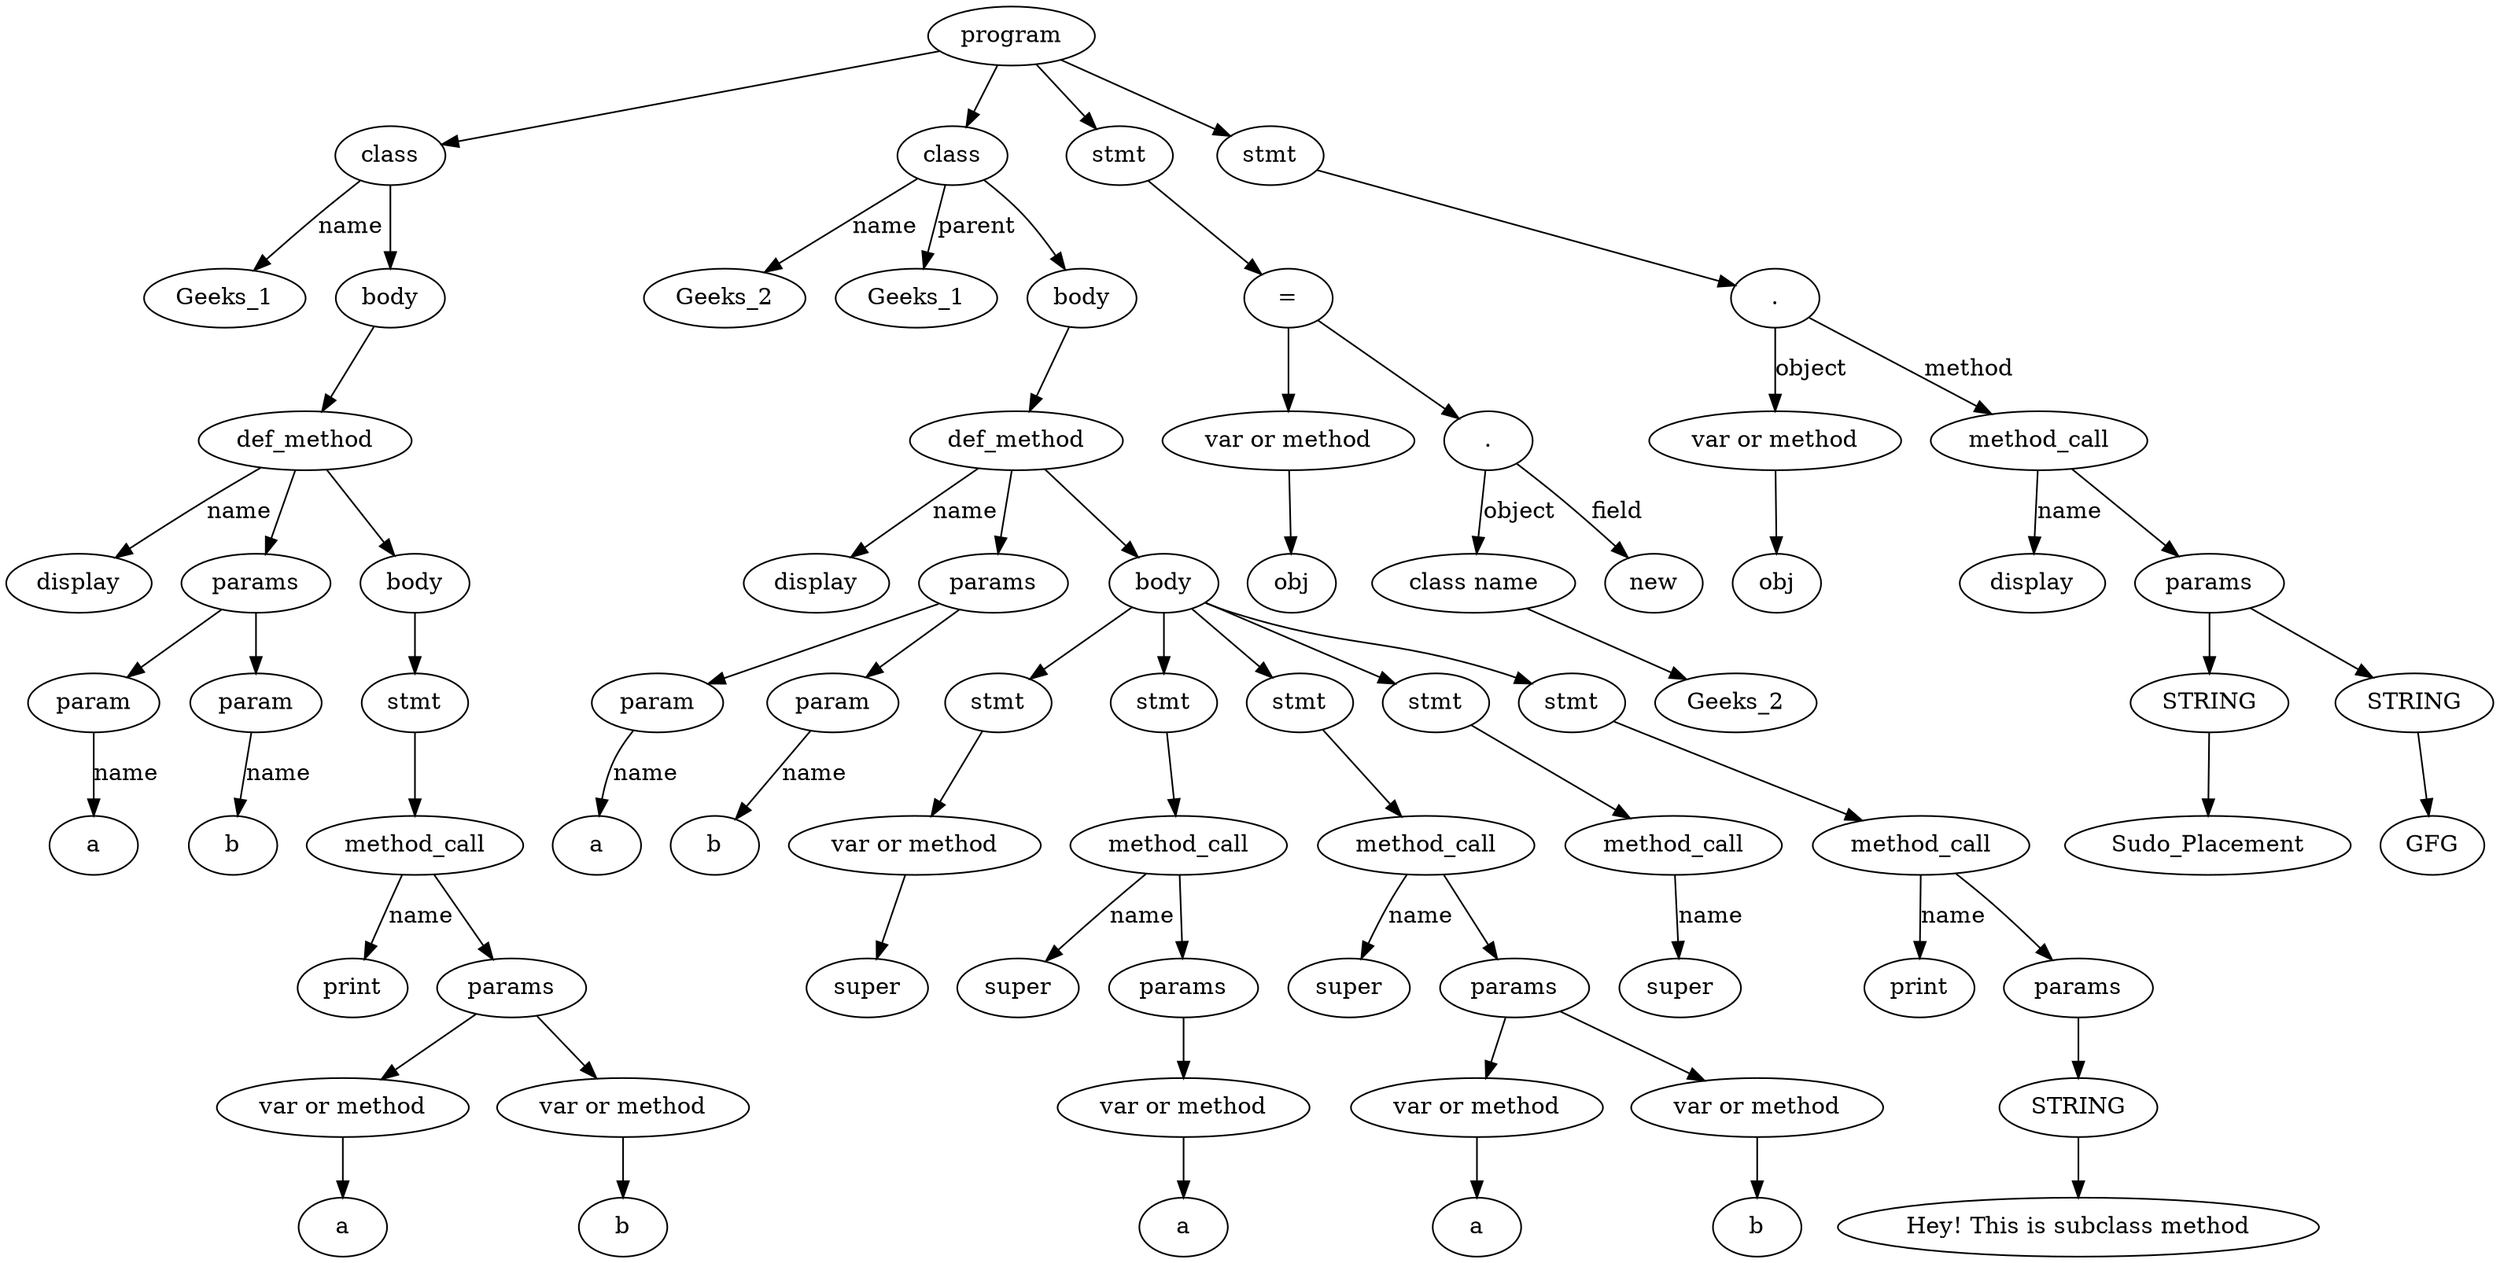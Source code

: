 digraph G {
Id0000000000bb9fb0 [label="program"]
Id0000000000bb1880 [label="class"]
IdName0000000000bb1880 [label="Geeks_1"]
Id0000000000bb1880->IdName0000000000bb1880 [label="name"]
Id0000000000bb1830 [label="body"]
Id0000000000bb1880->Id0000000000bb1830
Id0000000000bb1800 [label="def_method"]
IdName0000000000bb1800 [label="display"]
Id0000000000bb1800->IdName0000000000bb1800 [label = "name"]
Id0000000000bb15f0 [label="params"]
Id0000000000bb15d0 [label="param"]
Id0000000000bb15f0->Id0000000000bb15d0
IdNameVal0000000000bb15d0 [label="a"]
Id0000000000bb15d0->IdNameVal0000000000bb15d0 [label="name"]
Id0000000000bb1630 [label="param"]
Id0000000000bb15f0->Id0000000000bb1630
IdNameVal0000000000bb1630 [label="b"]
Id0000000000bb1630->IdNameVal0000000000bb1630 [label="name"]
Id0000000000bb1800->Id0000000000bb15f0
Id0000000000bb17e0 [label="body"]
Id0000000000bb1790 [label="stmt"]
Id0000000000bb1750 [label="method_call"]
IdMethodNameVal0000000000bb1750 [label="print"]
Id0000000000bb1750->IdMethodNameVal0000000000bb1750 [label="name"]
Id0000000000bb16d0 [label="params"]
Id0000000000bb1750->Id0000000000bb16d0
Id0000000000bb1690 [label="var or method"]
IdVal0000000000bb1690 [label="a"]
Id0000000000bb1690->IdVal0000000000bb1690
Id0000000000bb16d0->Id0000000000bb1690
Id0000000000bb1710 [label="var or method"]
IdVal0000000000bb1710 [label="b"]
Id0000000000bb1710->IdVal0000000000bb1710
Id0000000000bb16d0->Id0000000000bb1710
Id0000000000bb1790->Id0000000000bb1750
Id0000000000bb17e0->Id0000000000bb1790
Id0000000000bb1800->Id0000000000bb17e0
Id0000000000bb1830->Id0000000000bb1800
Id0000000000bb9fb0->Id0000000000bb1880
Id0000000000bbaa30 [label="class"]
IdName0000000000bbaa30 [label="Geeks_2"]
Id0000000000bbaa30->IdName0000000000bbaa30 [label="name"]
IdParent0000000000bbaa30 [label="Geeks_1"]
Id0000000000bbaa30->IdParent0000000000bbaa30 [label="parent"]
Id0000000000bbaa50 [label="body"]
Id0000000000bbaa30->Id0000000000bbaa50
Id0000000000bba690 [label="def_method"]
IdName0000000000bba690 [label="display"]
Id0000000000bba690->IdName0000000000bba690 [label = "name"]
Id0000000000bb1960 [label="params"]
Id0000000000bb1940 [label="param"]
Id0000000000bb1960->Id0000000000bb1940
IdNameVal0000000000bb1940 [label="a"]
Id0000000000bb1940->IdNameVal0000000000bb1940 [label="name"]
Id0000000000bb19a0 [label="param"]
Id0000000000bb1960->Id0000000000bb19a0
IdNameVal0000000000bb19a0 [label="b"]
Id0000000000bb19a0->IdNameVal0000000000bb19a0 [label="name"]
Id0000000000bba690->Id0000000000bb1960
Id0000000000bb1a90 [label="body"]
Id0000000000bb1a40 [label="stmt"]
Id0000000000bb19e0 [label="var or method"]
IdVal0000000000bb19e0 [label="super"]
Id0000000000bb19e0->IdVal0000000000bb19e0
Id0000000000bb1a40->Id0000000000bb19e0
Id0000000000bb1a90->Id0000000000bb1a40
Id0000000000bb1b70 [label="stmt"]
Id0000000000bb1b30 [label="method_call"]
IdMethodNameVal0000000000bb1b30 [label="super"]
Id0000000000bb1b30->IdMethodNameVal0000000000bb1b30 [label="name"]
Id0000000000bb1b10 [label="params"]
Id0000000000bb1b30->Id0000000000bb1b10
Id0000000000bb1ad0 [label="var or method"]
IdVal0000000000bb1ad0 [label="a"]
Id0000000000bb1ad0->IdVal0000000000bb1ad0
Id0000000000bb1b10->Id0000000000bb1ad0
Id0000000000bb1b70->Id0000000000bb1b30
Id0000000000bb1a90->Id0000000000bb1b70
Id0000000000bba490 [label="stmt"]
Id0000000000bba450 [label="method_call"]
IdMethodNameVal0000000000bba450 [label="super"]
Id0000000000bba450->IdMethodNameVal0000000000bba450 [label="name"]
Id0000000000bb1bc0 [label="params"]
Id0000000000bba450->Id0000000000bb1bc0
Id0000000000bba3d0 [label="var or method"]
IdVal0000000000bba3d0 [label="a"]
Id0000000000bba3d0->IdVal0000000000bba3d0
Id0000000000bb1bc0->Id0000000000bba3d0
Id0000000000bba410 [label="var or method"]
IdVal0000000000bba410 [label="b"]
Id0000000000bba410->IdVal0000000000bba410
Id0000000000bb1bc0->Id0000000000bba410
Id0000000000bba490->Id0000000000bba450
Id0000000000bb1a90->Id0000000000bba490
Id0000000000bba520 [label="stmt"]
Id0000000000bba4e0 [label="method_call"]
IdMethodNameVal0000000000bba4e0 [label="super"]
Id0000000000bba4e0->IdMethodNameVal0000000000bba4e0 [label="name"]
Id0000000000bba520->Id0000000000bba4e0
Id0000000000bb1a90->Id0000000000bba520
Id0000000000bba640 [label="stmt"]
Id0000000000bba600 [label="method_call"]
IdMethodNameVal0000000000bba600 [label="print"]
Id0000000000bba600->IdMethodNameVal0000000000bba600 [label="name"]
Id0000000000bba5e0 [label="params"]
Id0000000000bba600->Id0000000000bba5e0
Id0000000000bba5a0 [label="STRING"]
IdVal0000000000bba5a0 [label="Hey! This is subclass method"]
Id0000000000bba5a0->IdVal0000000000bba5a0
Id0000000000bba5e0->Id0000000000bba5a0
Id0000000000bba640->Id0000000000bba600
Id0000000000bb1a90->Id0000000000bba640
Id0000000000bba690->Id0000000000bb1a90
Id0000000000bbaa50->Id0000000000bba690
Id0000000000bb9fb0->Id0000000000bbaa30
Id0000000000bbac00 [label="stmt"]
Id0000000000bbabc0 [label="="]
Id0000000000bbab00 [label="var or method"]
IdVal0000000000bbab00 [label="obj"]
Id0000000000bbab00->IdVal0000000000bbab00
Id0000000000bbab80 [label="."]Id0000000000bbab40 [label="class name"]
IdVal0000000000bbab40 [label="Geeks_2"]
Id0000000000bbab40->IdVal0000000000bbab40
Id0000000000bbab80->Id0000000000bbab40 [label = "object"]
Id0000000000bb9f20 [label = "new"]
Id0000000000bbab80->Id0000000000bb9f20 [label = "field"]
Id0000000000bbabc0->Id0000000000bbab00
Id0000000000bbabc0->Id0000000000bbab80
Id0000000000bbac00->Id0000000000bbabc0
Id0000000000bb9fb0->Id0000000000bbac00
Id0000000000bbb4d0 [label="stmt"]
Id0000000000bbb090 [label="."]
Id0000000000bbac80 [label="var or method"]
IdVal0000000000bbac80 [label="obj"]
Id0000000000bbac80->IdVal0000000000bbac80
Id0000000000bbb010 [label="method_call"]
IdMethodNameVal0000000000bbb010 [label="display"]
Id0000000000bbb010->IdMethodNameVal0000000000bbb010 [label="name"]
Id0000000000bba890 [label="params"]
Id0000000000bbb010->Id0000000000bba890
Id0000000000bbafd0 [label="STRING"]
IdVal0000000000bbafd0 [label="Sudo_Placement"]
Id0000000000bbafd0->IdVal0000000000bbafd0
Id0000000000bba890->Id0000000000bbafd0
Id0000000000bbae10 [label="STRING"]
IdVal0000000000bbae10 [label="GFG"]
Id0000000000bbae10->IdVal0000000000bbae10
Id0000000000bba890->Id0000000000bbae10
Id0000000000bbb090->Id0000000000bbac80 [label = "object"]
Id0000000000bbb090->Id0000000000bbb010 [label = "method"]
Id0000000000bbb4d0->Id0000000000bbb090
Id0000000000bb9fb0->Id0000000000bbb4d0
}